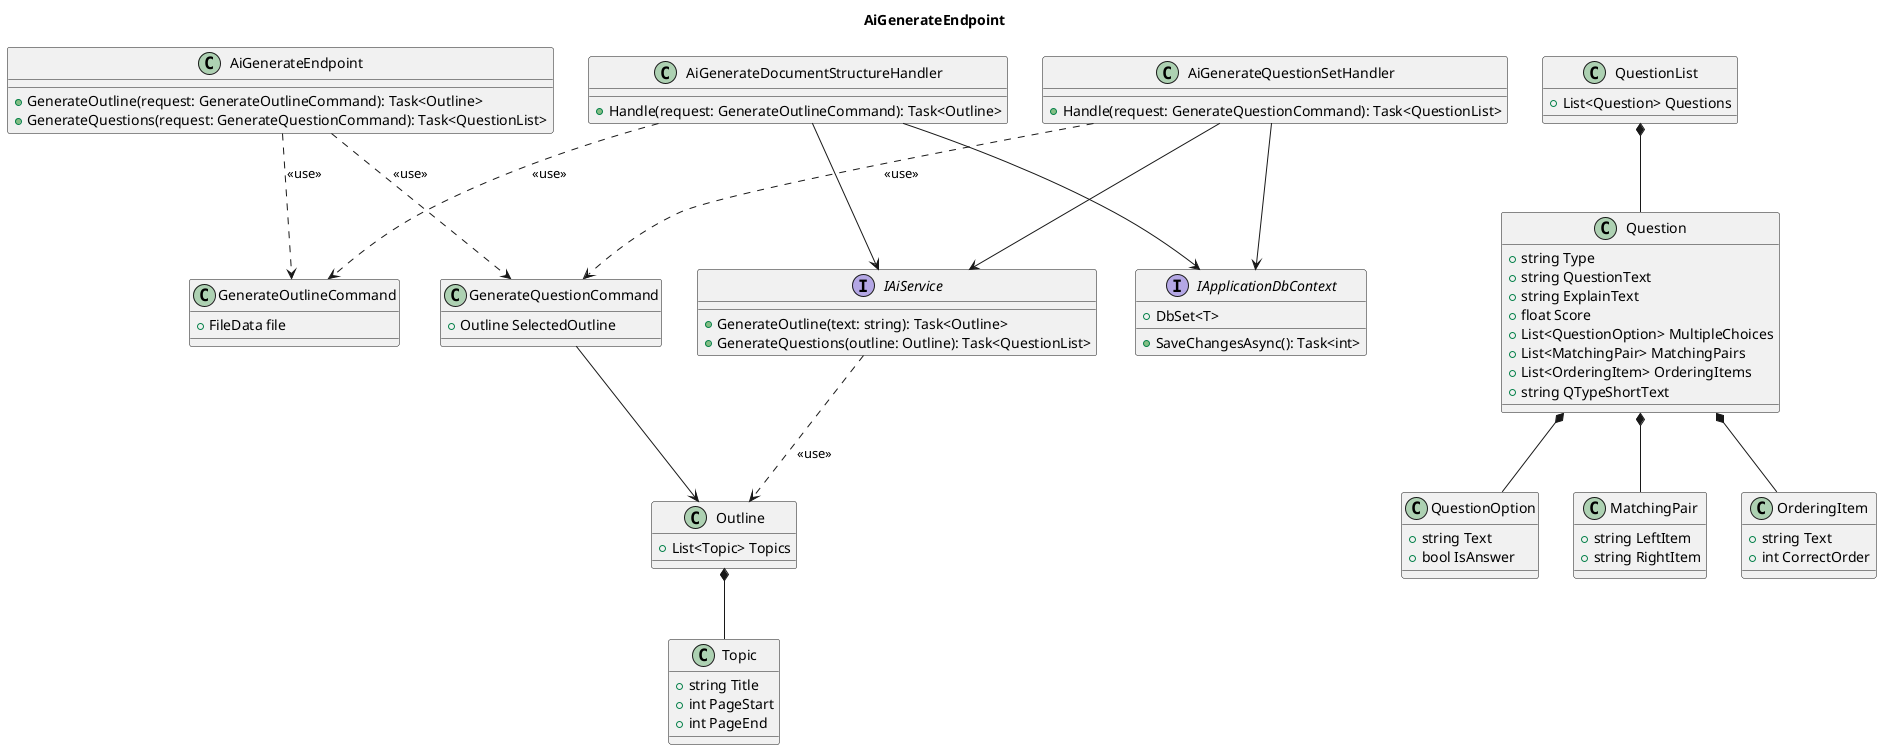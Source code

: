 @startuml
title AiGenerateEndpoint

' === Application Layer ===
class GenerateOutlineCommand {
    +FileData file
}

class Topic {
    +string Title
    +int PageStart
    +int PageEnd
}

class Outline {
    +List<Topic> Topics
}

class GenerateQuestionCommand {
    +Outline SelectedOutline
}

class QuestionOption {
    +string Text
    +bool IsAnswer
}

class MatchingPair {
    +string LeftItem
    +string RightItem
}

class OrderingItem {
    +string Text
    +int CorrectOrder
}


class Question {
    +string Type
    +string QuestionText
    +string ExplainText
    +float Score
    +List<QuestionOption> MultipleChoices
    +List<MatchingPair> MatchingPairs
    +List<OrderingItem> OrderingItems
    +string QTypeShortText
}

class QuestionList {
    +List<Question> Questions
}

class AiGenerateDocumentStructureHandler {
    +Handle(request: GenerateOutlineCommand): Task<Outline>
}

class AiGenerateQuestionSetHandler {
    +Handle(request: GenerateQuestionCommand): Task<QuestionList>
}

interface IAiService {
    +GenerateOutline(text: string): Task<Outline>
    +GenerateQuestions(outline: Outline): Task<QuestionList>
}

interface IApplicationDbContext {
    +SaveChangesAsync(): Task<int>
    +DbSet<T>
}

' === Web Layer ===
class AiGenerateEndpoint {
    +GenerateOutline(request: GenerateOutlineCommand): Task<Outline>
    +GenerateQuestions(request: GenerateQuestionCommand): Task<QuestionList>
}

AiGenerateDocumentStructureHandler ..> GenerateOutlineCommand : <<use>>
AiGenerateQuestionSetHandler ..> GenerateQuestionCommand : <<use>>
IAiService ..> Outline : <<use>>


AiGenerateEndpoint ..> GenerateOutlineCommand : <<use>>
AiGenerateEndpoint ..> GenerateQuestionCommand : <<use>>

AiGenerateDocumentStructureHandler --> IApplicationDbContext
AiGenerateDocumentStructureHandler --> IAiService
AiGenerateQuestionSetHandler --> IAiService
AiGenerateQuestionSetHandler --> IApplicationDbContext

GenerateQuestionCommand --> Outline
Outline *-- Topic   
QuestionList *-- Question
Question *-- QuestionOption
Question *-- MatchingPair
Question *-- OrderingItem

@enduml
